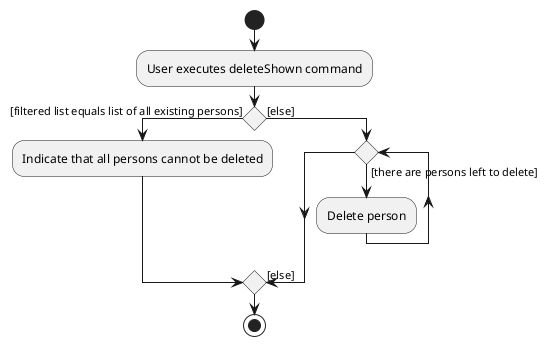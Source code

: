 @startuml
start
:User executes deleteShown command;
if () then ([filtered list equals list of all existing persons])
  :Indicate that all persons cannot be deleted;
else ([else])
while () is ([there are persons left to delete])
    :Delete person;
  endwhile;
  -> [else];
endif;
stop
@enduml
